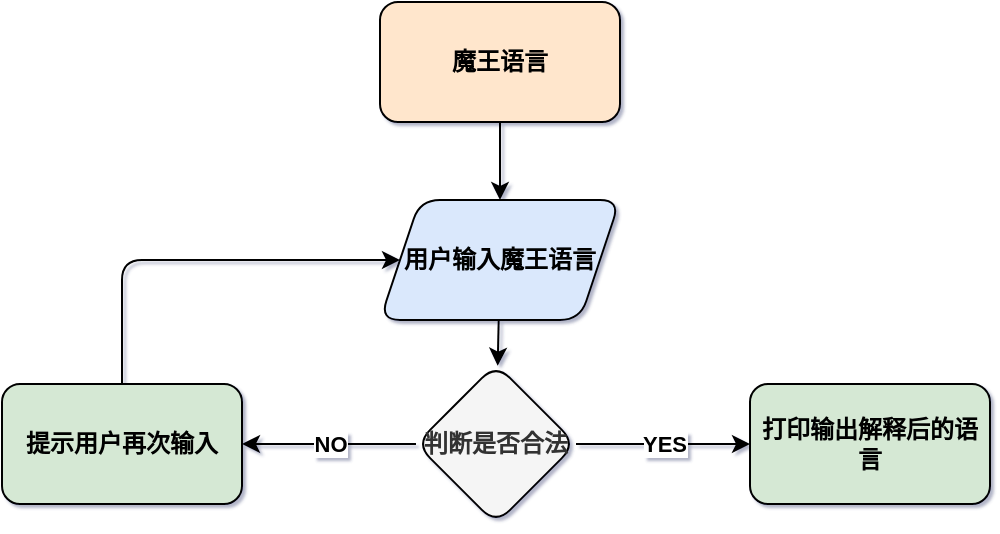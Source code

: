 <mxfile>
    <diagram id="UeV4O0vadHsxttDCfMwU" name="第 1 页">
        <mxGraphModel dx="1714" dy="480" grid="1" gridSize="10" guides="1" tooltips="1" connect="1" arrows="1" fold="1" page="0" pageScale="1" pageWidth="827" pageHeight="1169" background="#FFFFFF" math="0" shadow="1">
            <root>
                <mxCell id="0"/>
                <mxCell id="1" parent="0"/>
                <mxCell id="7" value="" style="edgeStyle=none;html=1;rounded=1;strokeColor=default;shadow=0;sketch=0;fontStyle=1;labelBorderColor=none;horizontal=1;" parent="1" source="2" target="6" edge="1">
                    <mxGeometry relative="1" as="geometry"/>
                </mxCell>
                <mxCell id="10" value="" style="edgeStyle=none;html=1;rounded=1;strokeColor=default;shadow=0;sketch=0;fontStyle=1;labelBorderColor=none;horizontal=1;" parent="1" source="6" target="9" edge="1">
                    <mxGeometry relative="1" as="geometry"/>
                </mxCell>
                <mxCell id="6" value="用户输入魔王语言" style="shape=parallelogram;perimeter=parallelogramPerimeter;whiteSpace=wrap;html=1;fixedSize=1;rounded=1;fillColor=#dae8fc;strokeColor=default;shadow=0;sketch=0;fontStyle=1;labelBorderColor=none;horizontal=1;" parent="1" vertex="1">
                    <mxGeometry x="-394" y="396" width="120" height="60" as="geometry"/>
                </mxCell>
                <mxCell id="15" value="YES" style="edgeStyle=none;html=1;exitX=1;exitY=0.5;exitDx=0;exitDy=0;entryX=0;entryY=0.5;entryDx=0;entryDy=0;rounded=1;strokeColor=default;shadow=0;sketch=0;fontStyle=1;labelBorderColor=none;horizontal=1;" parent="1" source="9" target="14" edge="1">
                    <mxGeometry relative="1" as="geometry"/>
                </mxCell>
                <mxCell id="16" value="NO" style="edgeStyle=none;html=1;exitX=0;exitY=0.5;exitDx=0;exitDy=0;entryX=1;entryY=0.5;entryDx=0;entryDy=0;rounded=1;strokeColor=default;shadow=0;sketch=0;fontStyle=1;labelBorderColor=none;horizontal=1;" parent="1" source="9" target="13" edge="1">
                    <mxGeometry relative="1" as="geometry"/>
                </mxCell>
                <mxCell id="9" value="判断是否合法" style="rhombus;whiteSpace=wrap;html=1;rounded=1;fillColor=#f5f5f5;fontColor=#333333;strokeColor=default;shadow=0;sketch=0;fontStyle=1;labelBorderColor=none;horizontal=1;" parent="1" vertex="1">
                    <mxGeometry x="-376" y="478" width="80" height="80" as="geometry"/>
                </mxCell>
                <mxCell id="17" style="edgeStyle=none;html=1;entryX=0;entryY=0.5;entryDx=0;entryDy=0;rounded=1;strokeColor=default;shadow=0;sketch=0;fontStyle=1;labelBorderColor=none;horizontal=1;" parent="1" source="13" target="6" edge="1">
                    <mxGeometry relative="1" as="geometry">
                        <Array as="points">
                            <mxPoint x="-523" y="426"/>
                        </Array>
                    </mxGeometry>
                </mxCell>
                <mxCell id="13" value="提示用户再次输入" style="rounded=1;whiteSpace=wrap;html=1;fillColor=#d5e8d4;strokeColor=default;shadow=0;sketch=0;fontStyle=1;labelBorderColor=none;horizontal=1;" parent="1" vertex="1">
                    <mxGeometry x="-583" y="488" width="120" height="60" as="geometry"/>
                </mxCell>
                <mxCell id="14" value="打印输出解释后的语言" style="rounded=1;whiteSpace=wrap;html=1;fillColor=#d5e8d4;strokeColor=default;shadow=0;sketch=0;fontStyle=1;labelBorderColor=none;horizontal=1;" parent="1" vertex="1">
                    <mxGeometry x="-209" y="488" width="120" height="60" as="geometry"/>
                </mxCell>
                <mxCell id="2" value="魔王语言" style="rounded=1;whiteSpace=wrap;html=1;fillColor=#ffe6cc;strokeColor=default;shadow=0;sketch=0;fontStyle=1;labelBorderColor=none;horizontal=1;" parent="1" vertex="1">
                    <mxGeometry x="-394" y="297" width="120" height="60" as="geometry"/>
                </mxCell>
            </root>
        </mxGraphModel>
    </diagram>
    <diagram id="qtq6lIwE435wc-b-I-a-" name="第 2 页">
        <mxGraphModel dx="2776" dy="2048" grid="1" gridSize="20" guides="1" tooltips="1" connect="1" arrows="1" fold="1" page="0" pageScale="1" pageWidth="827" pageHeight="1169" background="#FFFFFF" math="0" shadow="1">
            <root>
                <mxCell id="F16Nh3tXhF5KqkFv6Rhh-0"/>
                <mxCell id="F16Nh3tXhF5KqkFv6Rhh-1" parent="F16Nh3tXhF5KqkFv6Rhh-0"/>
                <mxCell id="F16Nh3tXhF5KqkFv6Rhh-5" value="1" style="edgeStyle=none;html=1;fontSize=40;fontStyle=1;rounded=1;" parent="F16Nh3tXhF5KqkFv6Rhh-1" source="F16Nh3tXhF5KqkFv6Rhh-2" target="F16Nh3tXhF5KqkFv6Rhh-4" edge="1">
                    <mxGeometry relative="1" as="geometry"/>
                </mxCell>
                <mxCell id="F16Nh3tXhF5KqkFv6Rhh-2" value="A" style="ellipse;whiteSpace=wrap;html=1;aspect=fixed;fontSize=20;fontStyle=1;rounded=1;" parent="F16Nh3tXhF5KqkFv6Rhh-1" vertex="1">
                    <mxGeometry x="130" y="440" width="80" height="80" as="geometry"/>
                </mxCell>
                <mxCell id="F16Nh3tXhF5KqkFv6Rhh-27" style="edgeStyle=none;html=1;exitX=0.5;exitY=1;exitDx=0;exitDy=0;fontSize=20;fontStyle=1;rounded=1;" parent="F16Nh3tXhF5KqkFv6Rhh-1" source="F16Nh3tXhF5KqkFv6Rhh-3" edge="1">
                    <mxGeometry relative="1" as="geometry">
                        <mxPoint x="220" y="490" as="targetPoint"/>
                    </mxGeometry>
                </mxCell>
                <mxCell id="F16Nh3tXhF5KqkFv6Rhh-39" value="从左至右依次入栈" style="edgeLabel;html=1;align=center;verticalAlign=middle;resizable=0;points=[];fontSize=20;fontStyle=1;rounded=1;" parent="F16Nh3tXhF5KqkFv6Rhh-27" vertex="1" connectable="0">
                    <mxGeometry x="0.197" relative="1" as="geometry">
                        <mxPoint x="-17" as="offset"/>
                    </mxGeometry>
                </mxCell>
                <mxCell id="F16Nh3tXhF5KqkFv6Rhh-3" value="A(a(bc)c)B" style="rounded=1;whiteSpace=wrap;html=1;fontSize=20;fontStyle=1;" parent="F16Nh3tXhF5KqkFv6Rhh-1" vertex="1">
                    <mxGeometry x="430" y="430" width="240" height="60" as="geometry"/>
                </mxCell>
                <mxCell id="F16Nh3tXhF5KqkFv6Rhh-7" value="" style="edgeStyle=none;html=1;fontSize=20;fontStyle=1;rounded=1;" parent="F16Nh3tXhF5KqkFv6Rhh-1" source="F16Nh3tXhF5KqkFv6Rhh-4" target="F16Nh3tXhF5KqkFv6Rhh-6" edge="1">
                    <mxGeometry relative="1" as="geometry"/>
                </mxCell>
                <mxCell id="F16Nh3tXhF5KqkFv6Rhh-22" value="2" style="edgeStyle=none;html=1;fontSize=40;fontStyle=1;rounded=1;" parent="F16Nh3tXhF5KqkFv6Rhh-1" source="F16Nh3tXhF5KqkFv6Rhh-4" target="F16Nh3tXhF5KqkFv6Rhh-21" edge="1">
                    <mxGeometry relative="1" as="geometry"/>
                </mxCell>
                <mxCell id="F16Nh3tXhF5KqkFv6Rhh-4" value="(" style="ellipse;whiteSpace=wrap;html=1;aspect=fixed;fontSize=20;fontStyle=1;rounded=1;" parent="F16Nh3tXhF5KqkFv6Rhh-1" vertex="1">
                    <mxGeometry x="130" y="300" width="80" height="80" as="geometry"/>
                </mxCell>
                <mxCell id="F16Nh3tXhF5KqkFv6Rhh-9" value="3" style="edgeStyle=none;html=1;fontSize=40;fontStyle=1;rounded=1;" parent="F16Nh3tXhF5KqkFv6Rhh-1" source="F16Nh3tXhF5KqkFv6Rhh-6" target="F16Nh3tXhF5KqkFv6Rhh-8" edge="1">
                    <mxGeometry relative="1" as="geometry"/>
                </mxCell>
                <mxCell id="F16Nh3tXhF5KqkFv6Rhh-6" value="(" style="ellipse;whiteSpace=wrap;html=1;aspect=fixed;fontSize=20;fontStyle=1;rounded=1;" parent="F16Nh3tXhF5KqkFv6Rhh-1" vertex="1">
                    <mxGeometry x="130" y="140" width="80" height="80" as="geometry"/>
                </mxCell>
                <mxCell id="F16Nh3tXhF5KqkFv6Rhh-11" value="4" style="edgeStyle=none;html=1;fontSize=40;fontStyle=1;rounded=1;" parent="F16Nh3tXhF5KqkFv6Rhh-1" source="F16Nh3tXhF5KqkFv6Rhh-8" target="F16Nh3tXhF5KqkFv6Rhh-10" edge="1">
                    <mxGeometry relative="1" as="geometry"/>
                </mxCell>
                <mxCell id="F16Nh3tXhF5KqkFv6Rhh-29" value="8" style="edgeStyle=none;html=1;exitX=0;exitY=1;exitDx=0;exitDy=0;fontSize=40;fontStyle=1;rounded=1;" parent="F16Nh3tXhF5KqkFv6Rhh-1" source="F16Nh3tXhF5KqkFv6Rhh-8" edge="1">
                    <mxGeometry x="-0.557" y="4" relative="1" as="geometry">
                        <mxPoint x="30" y="180" as="targetPoint"/>
                        <mxPoint as="offset"/>
                    </mxGeometry>
                </mxCell>
                <mxCell id="F16Nh3tXhF5KqkFv6Rhh-8" value="(" style="ellipse;whiteSpace=wrap;html=1;aspect=fixed;fontSize=20;fontStyle=1;fillColor=#a20025;fontColor=#ffffff;strokeColor=#6F0000;rounded=1;" parent="F16Nh3tXhF5KqkFv6Rhh-1" vertex="1">
                    <mxGeometry x="130" y="-20" width="80" height="80" as="geometry"/>
                </mxCell>
                <mxCell id="F16Nh3tXhF5KqkFv6Rhh-24" value="5" style="edgeStyle=none;html=1;fontSize=40;fontStyle=1;rounded=1;" parent="F16Nh3tXhF5KqkFv6Rhh-1" source="F16Nh3tXhF5KqkFv6Rhh-10" target="F16Nh3tXhF5KqkFv6Rhh-23" edge="1">
                    <mxGeometry relative="1" as="geometry"/>
                </mxCell>
                <mxCell id="F16Nh3tXhF5KqkFv6Rhh-51" value="7" style="edgeStyle=none;html=1;exitX=1;exitY=0.5;exitDx=0;exitDy=0;entryX=0;entryY=0.5;entryDx=0;entryDy=0;fontSize=40;fontColor=#00CC00;rounded=1;" parent="F16Nh3tXhF5KqkFv6Rhh-1" source="F16Nh3tXhF5KqkFv6Rhh-10" target="F16Nh3tXhF5KqkFv6Rhh-17" edge="1">
                    <mxGeometry relative="1" as="geometry">
                        <Array as="points">
                            <mxPoint x="210" y="-90"/>
                        </Array>
                    </mxGeometry>
                </mxCell>
                <mxCell id="F16Nh3tXhF5KqkFv6Rhh-10" value="b" style="ellipse;whiteSpace=wrap;html=1;aspect=fixed;fontSize=20;fontStyle=1;rounded=1;" parent="F16Nh3tXhF5KqkFv6Rhh-1" vertex="1">
                    <mxGeometry x="130" y="-190" width="80" height="80" as="geometry"/>
                </mxCell>
                <mxCell id="F16Nh3tXhF5KqkFv6Rhh-44" value="9" style="edgeStyle=none;html=1;exitX=0;exitY=1;exitDx=0;exitDy=0;entryX=1;entryY=0;entryDx=0;entryDy=0;fontSize=40;fontStyle=1;fontColor=#FF9933;rounded=1;" parent="F16Nh3tXhF5KqkFv6Rhh-1" source="F16Nh3tXhF5KqkFv6Rhh-17" target="F16Nh3tXhF5KqkFv6Rhh-30" edge="1">
                    <mxGeometry relative="1" as="geometry">
                        <Array as="points">
                            <mxPoint x="369" y="-62"/>
                        </Array>
                    </mxGeometry>
                </mxCell>
                <mxCell id="F16Nh3tXhF5KqkFv6Rhh-47" value="11" style="edgeStyle=none;html=1;exitX=1;exitY=1;exitDx=0;exitDy=0;entryX=0.5;entryY=0;entryDx=0;entryDy=0;fontSize=40;fontStyle=1;fontColor=#FF9933;rounded=1;" parent="F16Nh3tXhF5KqkFv6Rhh-1" source="F16Nh3tXhF5KqkFv6Rhh-17" target="F16Nh3tXhF5KqkFv6Rhh-34" edge="1">
                    <mxGeometry x="0.398" y="5" relative="1" as="geometry">
                        <Array as="points"/>
                        <mxPoint x="-1" y="-1" as="offset"/>
                    </mxGeometry>
                </mxCell>
                <mxCell id="F16Nh3tXhF5KqkFv6Rhh-50" style="edgeStyle=none;html=1;exitX=1;exitY=0.5;exitDx=0;exitDy=0;entryX=0;entryY=0.5;entryDx=0;entryDy=0;fontSize=20;fontColor=#FF9933;rounded=1;" parent="F16Nh3tXhF5KqkFv6Rhh-1" source="F16Nh3tXhF5KqkFv6Rhh-17" target="F16Nh3tXhF5KqkFv6Rhh-19" edge="1">
                    <mxGeometry relative="1" as="geometry"/>
                </mxCell>
                <mxCell id="F16Nh3tXhF5KqkFv6Rhh-17" value="b" style="ellipse;whiteSpace=wrap;html=1;aspect=fixed;fontSize=20;fontStyle=1;fillColor=#d5e8d4;strokeColor=#82b366;rounded=1;" parent="F16Nh3tXhF5KqkFv6Rhh-1" vertex="1">
                    <mxGeometry x="430" y="-130" width="80" height="80" as="geometry"/>
                </mxCell>
                <mxCell id="F16Nh3tXhF5KqkFv6Rhh-45" value="10" style="edgeStyle=none;html=1;exitX=0.333;exitY=1.007;exitDx=0;exitDy=0;entryX=0.5;entryY=0;entryDx=0;entryDy=0;fontSize=40;fontStyle=1;fontColor=#FF9933;exitPerimeter=0;rounded=1;" parent="F16Nh3tXhF5KqkFv6Rhh-1" source="F16Nh3tXhF5KqkFv6Rhh-19" target="F16Nh3tXhF5KqkFv6Rhh-32" edge="1">
                    <mxGeometry x="0.315" y="2" relative="1" as="geometry">
                        <Array as="points">
                            <mxPoint x="480" y="-50"/>
                        </Array>
                        <mxPoint as="offset"/>
                    </mxGeometry>
                </mxCell>
                <mxCell id="F16Nh3tXhF5KqkFv6Rhh-19" value="c" style="ellipse;whiteSpace=wrap;html=1;aspect=fixed;fontSize=20;fontStyle=1;fillColor=#d5e8d4;strokeColor=#82b366;rounded=1;" parent="F16Nh3tXhF5KqkFv6Rhh-1" vertex="1">
                    <mxGeometry x="610" y="-130" width="80" height="80" as="geometry"/>
                </mxCell>
                <mxCell id="F16Nh3tXhF5KqkFv6Rhh-31" style="edgeStyle=none;html=1;exitX=1;exitY=0;exitDx=0;exitDy=0;fontSize=20;fontStyle=1;rounded=1;" parent="F16Nh3tXhF5KqkFv6Rhh-1" source="F16Nh3tXhF5KqkFv6Rhh-21" target="F16Nh3tXhF5KqkFv6Rhh-30" edge="1">
                    <mxGeometry relative="1" as="geometry"/>
                </mxCell>
                <mxCell id="F16Nh3tXhF5KqkFv6Rhh-21" value="a" style="ellipse;whiteSpace=wrap;html=1;aspect=fixed;fontSize=20;fontStyle=1;rounded=1;" parent="F16Nh3tXhF5KqkFv6Rhh-1" vertex="1">
                    <mxGeometry x="130" y="140" width="80" height="80" as="geometry"/>
                </mxCell>
                <mxCell id="F16Nh3tXhF5KqkFv6Rhh-23" value="c" style="ellipse;whiteSpace=wrap;html=1;aspect=fixed;fontSize=20;fontStyle=1;rounded=1;" parent="F16Nh3tXhF5KqkFv6Rhh-1" vertex="1">
                    <mxGeometry x="130" y="-330" width="80" height="80" as="geometry"/>
                </mxCell>
                <mxCell id="F16Nh3tXhF5KqkFv6Rhh-26" value="" style="endArrow=classic;html=1;fontSize=20;fontStyle=1;entryX=0.5;entryY=0;entryDx=0;entryDy=0;rounded=1;" parent="F16Nh3tXhF5KqkFv6Rhh-1" target="F16Nh3tXhF5KqkFv6Rhh-19" edge="1">
                    <mxGeometry width="50" height="50" relative="1" as="geometry">
                        <mxPoint x="210" y="-280" as="sourcePoint"/>
                        <mxPoint x="440" y="-130" as="targetPoint"/>
                        <Array as="points">
                            <mxPoint x="650" y="-280"/>
                        </Array>
                    </mxGeometry>
                </mxCell>
                <mxCell id="F16Nh3tXhF5KqkFv6Rhh-42" value="当遇到第一个左括号时候停止入队" style="edgeLabel;html=1;align=center;verticalAlign=middle;resizable=0;points=[];fontSize=20;fontStyle=1;rounded=1;" parent="F16Nh3tXhF5KqkFv6Rhh-26" vertex="1" connectable="0">
                    <mxGeometry x="-0.388" y="-1" relative="1" as="geometry">
                        <mxPoint x="136" y="43" as="offset"/>
                    </mxGeometry>
                </mxCell>
                <mxCell id="F16Nh3tXhF5KqkFv6Rhh-48" value="6" style="edgeLabel;html=1;align=center;verticalAlign=middle;resizable=0;points=[];fontSize=40;fontColor=#00CC00;rounded=1;" parent="F16Nh3tXhF5KqkFv6Rhh-26" vertex="1" connectable="0">
                    <mxGeometry x="-0.274" y="2" relative="1" as="geometry">
                        <mxPoint y="-1" as="offset"/>
                    </mxGeometry>
                </mxCell>
                <mxCell id="F16Nh3tXhF5KqkFv6Rhh-33" value="" style="edgeStyle=none;html=1;fontSize=20;fontStyle=1;rounded=1;" parent="F16Nh3tXhF5KqkFv6Rhh-1" source="F16Nh3tXhF5KqkFv6Rhh-30" target="F16Nh3tXhF5KqkFv6Rhh-32" edge="1">
                    <mxGeometry relative="1" as="geometry"/>
                </mxCell>
                <mxCell id="F16Nh3tXhF5KqkFv6Rhh-30" value="b" style="ellipse;whiteSpace=wrap;html=1;aspect=fixed;fontSize=20;fontStyle=1;fillColor=#ffe6cc;strokeColor=#d79b00;rounded=1;" parent="F16Nh3tXhF5KqkFv6Rhh-1" vertex="1">
                    <mxGeometry x="301" y="110" width="80" height="80" as="geometry"/>
                </mxCell>
                <mxCell id="F16Nh3tXhF5KqkFv6Rhh-35" value="" style="edgeStyle=none;html=1;fontSize=20;fontStyle=1;rounded=1;" parent="F16Nh3tXhF5KqkFv6Rhh-1" source="F16Nh3tXhF5KqkFv6Rhh-32" target="F16Nh3tXhF5KqkFv6Rhh-34" edge="1">
                    <mxGeometry relative="1" as="geometry"/>
                </mxCell>
                <mxCell id="F16Nh3tXhF5KqkFv6Rhh-32" value="c" style="ellipse;whiteSpace=wrap;html=1;aspect=fixed;fontSize=20;fontStyle=1;fillColor=#ffe6cc;strokeColor=#d79b00;rounded=1;" parent="F16Nh3tXhF5KqkFv6Rhh-1" vertex="1">
                    <mxGeometry x="440" y="110" width="80" height="80" as="geometry"/>
                </mxCell>
                <mxCell id="F16Nh3tXhF5KqkFv6Rhh-61" style="edgeStyle=none;html=1;exitX=1;exitY=0.5;exitDx=0;exitDy=0;entryX=0;entryY=0.5;entryDx=0;entryDy=0;labelBackgroundColor=none;fontSize=32;fontColor=#FF3333;rounded=1;" parent="F16Nh3tXhF5KqkFv6Rhh-1" source="F16Nh3tXhF5KqkFv6Rhh-34" target="F16Nh3tXhF5KqkFv6Rhh-58" edge="1">
                    <mxGeometry relative="1" as="geometry"/>
                </mxCell>
                <mxCell id="F16Nh3tXhF5KqkFv6Rhh-34" value="b" style="ellipse;whiteSpace=wrap;html=1;aspect=fixed;fontSize=20;fontStyle=1;fillColor=#ffe6cc;strokeColor=#d79b00;rounded=1;" parent="F16Nh3tXhF5KqkFv6Rhh-1" vertex="1">
                    <mxGeometry x="621" y="110" width="80" height="80" as="geometry"/>
                </mxCell>
                <mxCell id="F16Nh3tXhF5KqkFv6Rhh-62" value="12" style="edgeStyle=none;html=1;entryX=0.5;entryY=0;entryDx=0;entryDy=0;labelBackgroundColor=none;fontSize=32;fontColor=#FF3333;rounded=1;" parent="F16Nh3tXhF5KqkFv6Rhh-1" target="F16Nh3tXhF5KqkFv6Rhh-58" edge="1">
                    <mxGeometry relative="1" as="geometry">
                        <mxPoint x="840" as="sourcePoint"/>
                    </mxGeometry>
                </mxCell>
                <mxCell id="F16Nh3tXhF5KqkFv6Rhh-40" value="）" style="ellipse;whiteSpace=wrap;html=1;aspect=fixed;fontSize=20;fontStyle=1;rounded=1;" parent="F16Nh3tXhF5KqkFv6Rhh-1" vertex="1">
                    <mxGeometry x="130" y="-480" width="80" height="80" as="geometry"/>
                </mxCell>
                <mxCell id="F16Nh3tXhF5KqkFv6Rhh-41" value="当遇到第一个括号时候停止入栈，开始入队" style="text;html=1;align=center;verticalAlign=middle;resizable=0;points=[];autosize=1;strokeColor=none;fillColor=none;fontSize=20;fontStyle=1;rounded=1;" parent="F16Nh3tXhF5KqkFv6Rhh-1" vertex="1">
                    <mxGeometry x="-19" y="-385" width="400" height="30" as="geometry"/>
                </mxCell>
                <mxCell id="F16Nh3tXhF5KqkFv6Rhh-53" value="" style="shape=flexArrow;endArrow=classic;html=1;fontSize=40;fontColor=#00CC00;labelBackgroundColor=#FF0000;fillColor=#a20025;strokeColor=#6F0000;rounded=1;" parent="F16Nh3tXhF5KqkFv6Rhh-1" edge="1">
                    <mxGeometry width="50" height="50" relative="1" as="geometry">
                        <mxPoint x="-10" y="510" as="sourcePoint"/>
                        <mxPoint x="-10" y="-340" as="targetPoint"/>
                    </mxGeometry>
                </mxCell>
                <mxCell id="F16Nh3tXhF5KqkFv6Rhh-54" value="" style="shape=flexArrow;endArrow=classic;html=1;fontSize=40;fontColor=#00CC00;labelBackgroundColor=#FF0000;fillColor=#a20025;strokeColor=#6F0000;rounded=1;" parent="F16Nh3tXhF5KqkFv6Rhh-1" edge="1">
                    <mxGeometry width="50" height="50" relative="1" as="geometry">
                        <mxPoint x="340" y="-150.91" as="sourcePoint"/>
                        <mxPoint x="810" y="-150.91" as="targetPoint"/>
                    </mxGeometry>
                </mxCell>
                <mxCell id="F16Nh3tXhF5KqkFv6Rhh-63" style="edgeStyle=none;html=1;exitX=1;exitY=0.5;exitDx=0;exitDy=0;labelBackgroundColor=none;fontSize=32;fontColor=#FF3333;rounded=1;" parent="F16Nh3tXhF5KqkFv6Rhh-1" source="F16Nh3tXhF5KqkFv6Rhh-58" edge="1">
                    <mxGeometry relative="1" as="geometry">
                        <mxPoint x="1080" y="150" as="targetPoint"/>
                        <Array as="points">
                            <mxPoint x="1000" y="150"/>
                        </Array>
                    </mxGeometry>
                </mxCell>
                <mxCell id="F16Nh3tXhF5KqkFv6Rhh-64" value="&lt;span style=&quot;font-size: 20px&quot;&gt;&lt;b&gt;继续寻找右括号&lt;/b&gt;&lt;/span&gt;" style="edgeLabel;html=1;align=center;verticalAlign=middle;resizable=0;points=[];fontSize=32;fontColor=#000000;rounded=1;" parent="F16Nh3tXhF5KqkFv6Rhh-63" vertex="1" connectable="0">
                    <mxGeometry x="0.117" y="-2" relative="1" as="geometry">
                        <mxPoint x="-9" y="-2" as="offset"/>
                    </mxGeometry>
                </mxCell>
                <mxCell id="F16Nh3tXhF5KqkFv6Rhh-58" value="c" style="ellipse;whiteSpace=wrap;html=1;aspect=fixed;fontSize=20;fontColor=#FF3333;rounded=1;" parent="F16Nh3tXhF5KqkFv6Rhh-1" vertex="1">
                    <mxGeometry x="800" y="110" width="80" height="80" as="geometry"/>
                </mxCell>
                <mxCell id="F16Nh3tXhF5KqkFv6Rhh-65" value="括号处理完成后" style="endArrow=none;dashed=1;html=1;dashPattern=1 3;strokeWidth=2;labelBackgroundColor=none;fontSize=20;fontColor=#000000;fontStyle=1;rounded=1;" parent="F16Nh3tXhF5KqkFv6Rhh-1" edge="1">
                    <mxGeometry width="50" height="50" relative="1" as="geometry">
                        <mxPoint x="1070" y="270" as="sourcePoint"/>
                        <mxPoint x="1070" y="160" as="targetPoint"/>
                    </mxGeometry>
                </mxCell>
                <mxCell id="F16Nh3tXhF5KqkFv6Rhh-68" value="c)B" style="rounded=1;whiteSpace=wrap;html=1;fontSize=20;fontStyle=1;" parent="F16Nh3tXhF5KqkFv6Rhh-1" vertex="1">
                    <mxGeometry x="740" y="-50" width="210" height="50" as="geometry"/>
                </mxCell>
                <mxCell id="F16Nh3tXhF5KqkFv6Rhh-70" style="edgeStyle=none;html=1;exitX=0;exitY=0.5;exitDx=0;exitDy=0;labelBackgroundColor=none;fontSize=20;fontColor=#000000;entryX=1;entryY=0.5;entryDx=0;entryDy=0;rounded=1;" parent="F16Nh3tXhF5KqkFv6Rhh-1" source="F16Nh3tXhF5KqkFv6Rhh-69" target="F16Nh3tXhF5KqkFv6Rhh-71" edge="1">
                    <mxGeometry relative="1" as="geometry">
                        <mxPoint x="930.0" y="299.636" as="targetPoint"/>
                    </mxGeometry>
                </mxCell>
                <mxCell id="F16Nh3tXhF5KqkFv6Rhh-69" value="反转栈" style="shape=parallelogram;perimeter=parallelogramPerimeter;whiteSpace=wrap;html=1;fixedSize=1;fontSize=20;fontColor=#000000;fontStyle=1;rounded=1;" parent="F16Nh3tXhF5KqkFv6Rhh-1" vertex="1">
                    <mxGeometry x="1010" y="270" width="120" height="60" as="geometry"/>
                </mxCell>
                <mxCell id="F16Nh3tXhF5KqkFv6Rhh-73" value="" style="edgeStyle=none;html=1;labelBackgroundColor=none;fontSize=20;fontColor=#000000;rounded=1;" parent="F16Nh3tXhF5KqkFv6Rhh-1" source="F16Nh3tXhF5KqkFv6Rhh-71" target="F16Nh3tXhF5KqkFv6Rhh-72" edge="1">
                    <mxGeometry relative="1" as="geometry"/>
                </mxCell>
                <mxCell id="F16Nh3tXhF5KqkFv6Rhh-71" value="转换替换AB" style="shape=parallelogram;perimeter=parallelogramPerimeter;whiteSpace=wrap;html=1;fixedSize=1;fontSize=20;fontColor=#000000;fontStyle=1;rounded=1;" parent="F16Nh3tXhF5KqkFv6Rhh-1" vertex="1">
                    <mxGeometry x="790" y="270" width="150" height="60" as="geometry"/>
                </mxCell>
                <mxCell id="F16Nh3tXhF5KqkFv6Rhh-72" value="打印输出" style="whiteSpace=wrap;html=1;fontSize=20;fontColor=#000000;fontStyle=1;rounded=1;" parent="F16Nh3tXhF5KqkFv6Rhh-1" vertex="1">
                    <mxGeometry x="600" y="270" width="120" height="60" as="geometry"/>
                </mxCell>
            </root>
        </mxGraphModel>
    </diagram>
</mxfile>